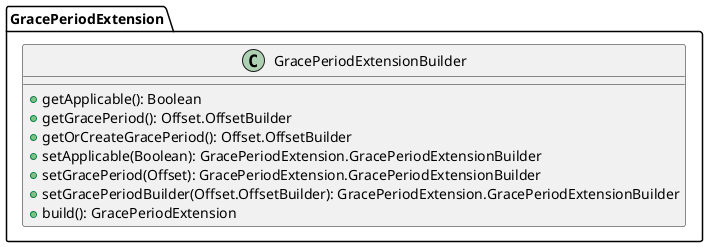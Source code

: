 @startuml

    class GracePeriodExtension.GracePeriodExtensionBuilder [[GracePeriodExtension.GracePeriodExtensionBuilder.html]] {
        +getApplicable(): Boolean
        +getGracePeriod(): Offset.OffsetBuilder
        +getOrCreateGracePeriod(): Offset.OffsetBuilder
        +setApplicable(Boolean): GracePeriodExtension.GracePeriodExtensionBuilder
        +setGracePeriod(Offset): GracePeriodExtension.GracePeriodExtensionBuilder
        +setGracePeriodBuilder(Offset.OffsetBuilder): GracePeriodExtension.GracePeriodExtensionBuilder
        +build(): GracePeriodExtension
    }

@enduml
